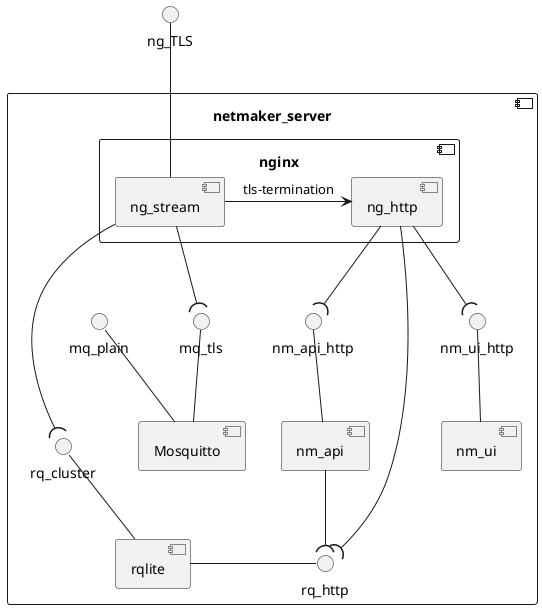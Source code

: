 @startuml

component netmaker_server {
  component nginx {
    component ng_stream
    component ng_http

    ng_stream -right-> ng_http : tls-termination
  }

  component Mosquitto
  Mosquitto -up- mq_plain
  Mosquitto -up- mq_tls

  ng_stream -down-( mq_tls

  component rqlite
  rqlite -right- rq_http
  rqlite -up- rq_cluster
  ng_stream --down-( rq_cluster
  ng_http -down-( rq_http

  component nm_ui
  nm_ui -up- nm_ui_http
  ng_http -down-( nm_ui_http

  component nm_api
  nm_api -up- nm_api_http
  ng_http -down-( nm_api_http
  nm_api -( rq_http
}
ng_TLS -down- ng_stream

@enduml
